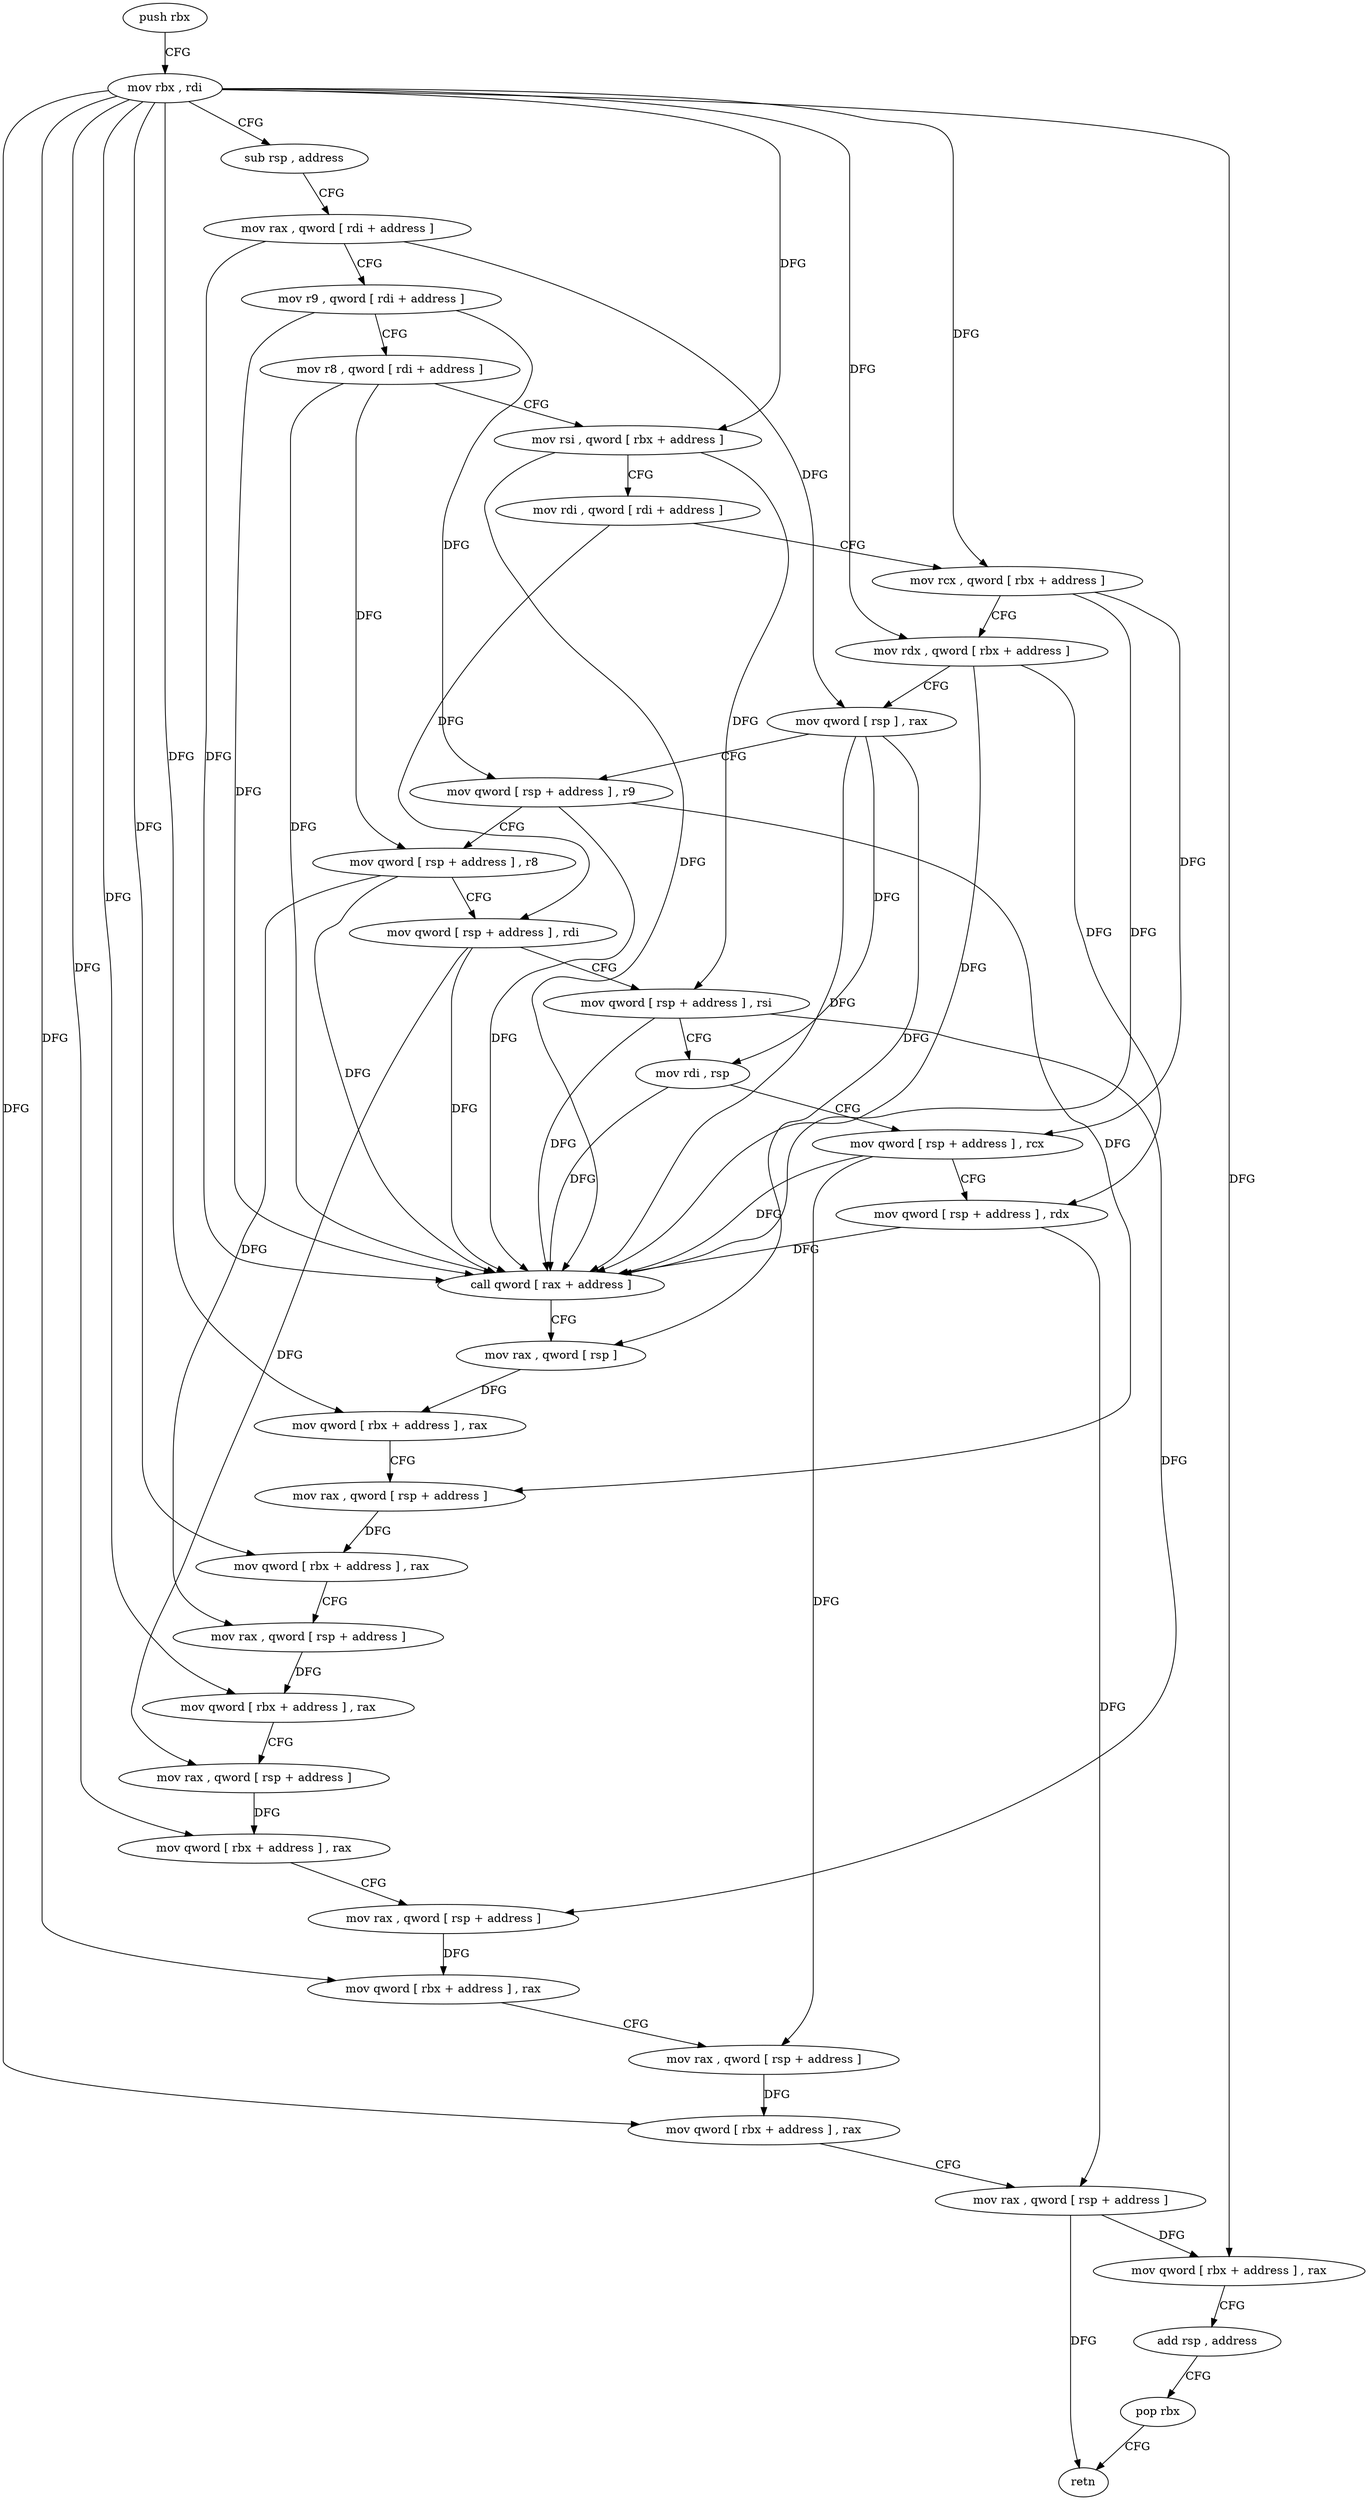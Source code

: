 digraph "func" {
"79488" [label = "push rbx" ]
"79489" [label = "mov rbx , rdi" ]
"79492" [label = "sub rsp , address" ]
"79496" [label = "mov rax , qword [ rdi + address ]" ]
"79500" [label = "mov r9 , qword [ rdi + address ]" ]
"79504" [label = "mov r8 , qword [ rdi + address ]" ]
"79508" [label = "mov rsi , qword [ rbx + address ]" ]
"79512" [label = "mov rdi , qword [ rdi + address ]" ]
"79516" [label = "mov rcx , qword [ rbx + address ]" ]
"79520" [label = "mov rdx , qword [ rbx + address ]" ]
"79524" [label = "mov qword [ rsp ] , rax" ]
"79528" [label = "mov qword [ rsp + address ] , r9" ]
"79533" [label = "mov qword [ rsp + address ] , r8" ]
"79538" [label = "mov qword [ rsp + address ] , rdi" ]
"79543" [label = "mov qword [ rsp + address ] , rsi" ]
"79548" [label = "mov rdi , rsp" ]
"79551" [label = "mov qword [ rsp + address ] , rcx" ]
"79556" [label = "mov qword [ rsp + address ] , rdx" ]
"79561" [label = "call qword [ rax + address ]" ]
"79567" [label = "mov rax , qword [ rsp ]" ]
"79571" [label = "mov qword [ rbx + address ] , rax" ]
"79575" [label = "mov rax , qword [ rsp + address ]" ]
"79580" [label = "mov qword [ rbx + address ] , rax" ]
"79584" [label = "mov rax , qword [ rsp + address ]" ]
"79589" [label = "mov qword [ rbx + address ] , rax" ]
"79593" [label = "mov rax , qword [ rsp + address ]" ]
"79598" [label = "mov qword [ rbx + address ] , rax" ]
"79602" [label = "mov rax , qword [ rsp + address ]" ]
"79607" [label = "mov qword [ rbx + address ] , rax" ]
"79611" [label = "mov rax , qword [ rsp + address ]" ]
"79616" [label = "mov qword [ rbx + address ] , rax" ]
"79620" [label = "mov rax , qword [ rsp + address ]" ]
"79625" [label = "mov qword [ rbx + address ] , rax" ]
"79629" [label = "add rsp , address" ]
"79633" [label = "pop rbx" ]
"79634" [label = "retn" ]
"79488" -> "79489" [ label = "CFG" ]
"79489" -> "79492" [ label = "CFG" ]
"79489" -> "79508" [ label = "DFG" ]
"79489" -> "79516" [ label = "DFG" ]
"79489" -> "79520" [ label = "DFG" ]
"79489" -> "79571" [ label = "DFG" ]
"79489" -> "79580" [ label = "DFG" ]
"79489" -> "79589" [ label = "DFG" ]
"79489" -> "79598" [ label = "DFG" ]
"79489" -> "79607" [ label = "DFG" ]
"79489" -> "79616" [ label = "DFG" ]
"79489" -> "79625" [ label = "DFG" ]
"79492" -> "79496" [ label = "CFG" ]
"79496" -> "79500" [ label = "CFG" ]
"79496" -> "79524" [ label = "DFG" ]
"79496" -> "79561" [ label = "DFG" ]
"79500" -> "79504" [ label = "CFG" ]
"79500" -> "79528" [ label = "DFG" ]
"79500" -> "79561" [ label = "DFG" ]
"79504" -> "79508" [ label = "CFG" ]
"79504" -> "79533" [ label = "DFG" ]
"79504" -> "79561" [ label = "DFG" ]
"79508" -> "79512" [ label = "CFG" ]
"79508" -> "79543" [ label = "DFG" ]
"79508" -> "79561" [ label = "DFG" ]
"79512" -> "79516" [ label = "CFG" ]
"79512" -> "79538" [ label = "DFG" ]
"79516" -> "79520" [ label = "CFG" ]
"79516" -> "79551" [ label = "DFG" ]
"79516" -> "79561" [ label = "DFG" ]
"79520" -> "79524" [ label = "CFG" ]
"79520" -> "79556" [ label = "DFG" ]
"79520" -> "79561" [ label = "DFG" ]
"79524" -> "79528" [ label = "CFG" ]
"79524" -> "79561" [ label = "DFG" ]
"79524" -> "79567" [ label = "DFG" ]
"79524" -> "79548" [ label = "DFG" ]
"79528" -> "79533" [ label = "CFG" ]
"79528" -> "79561" [ label = "DFG" ]
"79528" -> "79575" [ label = "DFG" ]
"79533" -> "79538" [ label = "CFG" ]
"79533" -> "79561" [ label = "DFG" ]
"79533" -> "79584" [ label = "DFG" ]
"79538" -> "79543" [ label = "CFG" ]
"79538" -> "79561" [ label = "DFG" ]
"79538" -> "79593" [ label = "DFG" ]
"79543" -> "79548" [ label = "CFG" ]
"79543" -> "79561" [ label = "DFG" ]
"79543" -> "79602" [ label = "DFG" ]
"79548" -> "79551" [ label = "CFG" ]
"79548" -> "79561" [ label = "DFG" ]
"79551" -> "79556" [ label = "CFG" ]
"79551" -> "79561" [ label = "DFG" ]
"79551" -> "79611" [ label = "DFG" ]
"79556" -> "79561" [ label = "DFG" ]
"79556" -> "79620" [ label = "DFG" ]
"79561" -> "79567" [ label = "CFG" ]
"79567" -> "79571" [ label = "DFG" ]
"79571" -> "79575" [ label = "CFG" ]
"79575" -> "79580" [ label = "DFG" ]
"79580" -> "79584" [ label = "CFG" ]
"79584" -> "79589" [ label = "DFG" ]
"79589" -> "79593" [ label = "CFG" ]
"79593" -> "79598" [ label = "DFG" ]
"79598" -> "79602" [ label = "CFG" ]
"79602" -> "79607" [ label = "DFG" ]
"79607" -> "79611" [ label = "CFG" ]
"79611" -> "79616" [ label = "DFG" ]
"79616" -> "79620" [ label = "CFG" ]
"79620" -> "79625" [ label = "DFG" ]
"79620" -> "79634" [ label = "DFG" ]
"79625" -> "79629" [ label = "CFG" ]
"79629" -> "79633" [ label = "CFG" ]
"79633" -> "79634" [ label = "CFG" ]
}
